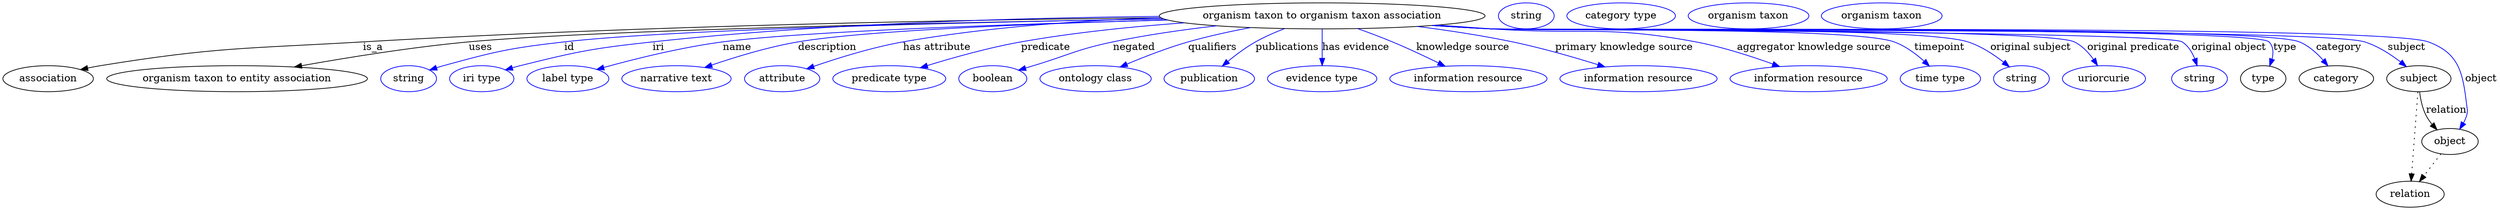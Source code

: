 digraph {
	graph [bb="0,0,3441.4,283"];
	node [label="\N"];
	"organism taxon to organism taxon association"	[height=0.5,
		label="organism taxon to organism taxon association",
		pos="1818.4,265",
		width=6.2467];
	association	[height=0.5,
		pos="62.394,178",
		width=1.7332];
	"organism taxon to organism taxon association" -> association	[label=is_a,
		lp="509.39,221.5",
		pos="e,106.89,190.69 1595.5,262.48 1332.4,259.68 881.74,251.7 495.39,229 334.12,219.53 292.81,222.21 133.39,196 128,195.11 122.41,194.04 \
116.84,192.88"];
	"organism taxon to entity association"	[height=0.5,
		pos="322.39,178",
		width=5.0009];
	"organism taxon to organism taxon association" -> "organism taxon to entity association"	[label=uses,
		lp="657.89,221.5",
		pos="e,401.36,194.21 1599.7,260.79 1311.8,255.98 820.9,245.67 641.39,229 563.24,221.74 475.16,207.47 411.38,196.02"];
	id	[color=blue,
		height=0.5,
		label=string,
		pos="558.39,178",
		width=1.0652];
	"organism taxon to organism taxon association" -> id	[color=blue,
		label=id,
		lp="780.39,221.5",
		pos="e,587.11,189.94 1599.4,260.83 1341.1,256.35 927.42,246.68 773.39,229 698.23,220.37 679.36,216.02 606.39,196 603.24,195.13 599.99,\
194.16 596.75,193.14",
		style=solid];
	iri	[color=blue,
		height=0.5,
		label="iri type",
		pos="659.39,178",
		width=1.2277];
	"organism taxon to organism taxon association" -> iri	[color=blue,
		label=iri,
		lp="902.39,221.5",
		pos="e,692,190.2 1593.2,264.35 1405.7,262.52 1132,254.91 894.39,229 812.67,220.09 792.15,215.93 712.39,196 708.96,195.14 705.43,194.18 \
701.89,193.17",
		style=solid];
	name	[color=blue,
		height=0.5,
		label="label type",
		pos="778.39,178",
		width=1.5707];
	"organism taxon to organism taxon association" -> name	[color=blue,
		label=name,
		lp="1010.4,221.5",
		pos="e,818.2,190.89 1604.5,259.33 1399.4,254.06 1104.5,244.18 990.39,229 934,221.5 870.68,205.55 828.04,193.67",
		style=solid];
	description	[color=blue,
		height=0.5,
		label="narrative text",
		pos="928.39,178",
		width=2.0943];
	"organism taxon to organism taxon association" -> description	[color=blue,
		label=description,
		lp="1134.9,221.5",
		pos="e,966.99,193.56 1604.6,259.42 1427,254.55 1188.8,245.25 1094.4,229 1053.9,222.04 1009.5,208.3 976.75,196.99",
		style=solid];
	"has attribute"	[color=blue,
		height=0.5,
		label=attribute,
		pos="1073.4,178",
		width=1.4443];
	"organism taxon to organism taxon association" -> "has attribute"	[color=blue,
		label="has attribute",
		lp="1286.4,221.5",
		pos="e,1107.2,191.7 1595.3,262.58 1487.1,258.83 1355.8,249.75 1239.4,229 1197,221.43 1150.1,206.69 1117,195.16",
		style=solid];
	predicate	[color=blue,
		height=0.5,
		label="predicate type",
		pos="1221.4,178",
		width=2.1665];
	"organism taxon to organism taxon association" -> predicate	[color=blue,
		label=predicate,
		lp="1436.4,221.5",
		pos="e,1264,193.2 1627.9,255.43 1556.8,250.27 1475.5,242.06 1402.4,229 1358.4,221.14 1309.6,207.36 1273.8,196.25",
		style=solid];
	negated	[color=blue,
		height=0.5,
		label=boolean,
		pos="1364.4,178",
		width=1.2999];
	"organism taxon to organism taxon association" -> negated	[color=blue,
		label=negated,
		lp="1558.4,221.5",
		pos="e,1399.6,189.93 1672.8,251.28 1626.7,245.94 1575.7,238.67 1529.4,229 1479.4,218.56 1468.2,210.87 1419.4,196 1416.1,194.99 1412.7,\
193.95 1409.2,192.9",
		style=solid];
	qualifiers	[color=blue,
		height=0.5,
		label="ontology class",
		pos="1505.4,178",
		width=2.1304];
	"organism taxon to organism taxon association" -> qualifiers	[color=blue,
		label=qualifiers,
		lp="1666.9,221.5",
		pos="e,1539.3,194.24 1719.7,248.82 1691.5,243.56 1661,236.94 1633.4,229 1604.5,220.71 1573.1,208.5 1548.7,198.21",
		style=solid];
	publications	[color=blue,
		height=0.5,
		label=publication,
		pos="1662.4,178",
		width=1.7332];
	"organism taxon to organism taxon association" -> publications	[color=blue,
		label=publications,
		lp="1770.4,221.5",
		pos="e,1680.4,195.45 1766.5,247.38 1753.1,242.24 1738.9,236.05 1726.4,229 1713,221.42 1699.3,211.19 1688.1,201.95",
		style=solid];
	"has evidence"	[color=blue,
		height=0.5,
		label="evidence type",
		pos="1818.4,178",
		width=2.0943];
	"organism taxon to organism taxon association" -> "has evidence"	[color=blue,
		label="has evidence",
		lp="1864.9,221.5",
		pos="e,1818.4,196.18 1818.4,246.8 1818.4,235.16 1818.4,219.55 1818.4,206.24",
		style=solid];
	"knowledge source"	[color=blue,
		height=0.5,
		label="information resource",
		pos="2020.4,178",
		width=3.015];
	"organism taxon to organism taxon association" -> "knowledge source"	[color=blue,
		label="knowledge source",
		lp="2012.9,221.5",
		pos="e,1988.1,195.37 1867.6,247.3 1883,241.78 1900,235.41 1915.4,229 1936.7,220.11 1959.9,209.19 1979.1,199.83",
		style=solid];
	"primary knowledge source"	[color=blue,
		height=0.5,
		label="information resource",
		pos="2255.4,178",
		width=3.015];
	"organism taxon to organism taxon association" -> "primary knowledge source"	[color=blue,
		label="primary knowledge source",
		lp="2235.4,221.5",
		pos="e,2209,194.37 1949.8,250.38 1992,244.97 2038.9,237.88 2081.4,229 2121.3,220.66 2165.4,207.94 2199.3,197.41",
		style=solid];
	"aggregator knowledge source"	[color=blue,
		height=0.5,
		label="information resource",
		pos="2490.4,178",
		width=3.015];
	"organism taxon to organism taxon association" -> "aggregator knowledge source"	[color=blue,
		label="aggregator knowledge source",
		lp="2497.9,221.5",
		pos="e,2450.4,194.85 1977.6,252.24 2002.6,250.45 2028.2,248.65 2052.4,247 2177.7,238.45 2211,252.34 2334.4,229 2370.8,222.11 2410.6,209.27 \
2440.9,198.32",
		style=solid];
	timepoint	[color=blue,
		height=0.5,
		label="time type",
		pos="2672.4,178",
		width=1.5346];
	"organism taxon to organism taxon association" -> timepoint	[color=blue,
		label=timepoint,
		lp="2671.4,221.5",
		pos="e,2657.3,195.36 1972.8,251.9 1999.4,250.07 2026.7,248.35 2052.4,247 2114.1,243.76 2550.3,250.07 2608.4,229 2623.9,223.38 2638.6,\
212.45 2650,202.24",
		style=solid];
	"original subject"	[color=blue,
		height=0.5,
		label=string,
		pos="2784.4,178",
		width=1.0652];
	"organism taxon to organism taxon association" -> "original subject"	[color=blue,
		label="original subject",
		lp="2797.4,221.5",
		pos="e,2767.7,194.44 1972.2,251.83 1998.9,250 2026.5,248.3 2052.4,247 2125.4,243.35 2640.8,251.37 2710.4,229 2728.5,223.19 2746.2,211.48 \
2759.8,200.86",
		style=solid];
	"original predicate"	[color=blue,
		height=0.5,
		label=uriorcurie,
		pos="2898.4,178",
		width=1.5887];
	"organism taxon to organism taxon association" -> "original predicate"	[color=blue,
		label="original predicate",
		lp="2938.9,221.5",
		pos="e,2889.5,196.26 1971.3,251.79 1998.3,249.94 2026.2,248.25 2052.4,247 2097.1,244.88 2817.2,248.58 2857.4,229 2868.2,223.73 2877.2,\
214.11 2883.9,204.7",
		style=solid];
	"original object"	[color=blue,
		height=0.5,
		label=string,
		pos="3030.4,178",
		width=1.0652];
	"organism taxon to organism taxon association" -> "original object"	[color=blue,
		label="original object",
		lp="3070.9,221.5",
		pos="e,3027.1,196.01 1970.6,251.75 1997.8,249.9 2025.9,248.21 2052.4,247 2078.9,245.79 2984.1,243.33 3006.4,229 3014.7,223.65 3020.2,\
214.53 3023.8,205.54",
		style=solid];
	type	[height=0.5,
		pos="3118.4,178",
		width=0.86659];
	"organism taxon to organism taxon association" -> type	[color=blue,
		label=type,
		lp="3148.4,221.5",
		pos="e,3127.3,195.56 1970.3,251.73 1997.6,249.87 2025.8,248.19 2052.4,247 2082.2,245.67 3105.5,250.27 3126.4,229 3132.5,222.78 3132.7,\
213.88 3130.6,205.3",
		style=solid];
	category	[height=0.5,
		pos="3219.4,178",
		width=1.4263];
	"organism taxon to organism taxon association" -> category	[color=blue,
		label=category,
		lp="3222.9,221.5",
		pos="e,3207.7,195.88 1970.3,251.71 1997.6,249.86 2025.8,248.18 2052.4,247 2114.3,244.25 3111.2,252.91 3168.4,229 3181.2,223.64 3192.6,\
213.4 3201.3,203.57",
		style=solid];
	subject	[height=0.5,
		pos="3333.4,178",
		width=1.2277];
	"organism taxon to organism taxon association" -> subject	[color=blue,
		label=subject,
		lp="3316.4,221.5",
		pos="e,3316.1,194.76 1970.3,251.69 1997.6,249.84 2025.8,248.16 2052.4,247 2119.3,244.07 3194.4,248.9 3258.4,229 3276.6,223.34 3294.4,\
211.76 3308.2,201.17",
		style=solid];
	object	[height=0.5,
		pos="3376.4,91",
		width=1.0832];
	"organism taxon to organism taxon association" -> object	[color=blue,
		label=object,
		lp="3419.4,178",
		pos="e,3389.8,108.09 1970,251.68 1997.4,249.83 2025.7,248.15 2052.4,247 2124.2,243.89 3278.9,253.78 3346.4,229 3388.9,213.4 3394.1,186.96 \
3399.4,142 3400.2,135.38 3401.3,133.39 3399.4,127 3398.4,123.55 3396.9,120.13 3395.1,116.85",
		style=solid];
	association_type	[color=blue,
		height=0.5,
		label=string,
		pos="2099.4,265",
		width=1.0652];
	association_category	[color=blue,
		height=0.5,
		label="category type",
		pos="2230.4,265",
		width=2.0762];
	subject -> object	[label=relation,
		lp="3371.4,134.5",
		pos="e,3358.5,107.23 3334.5,159.55 3335.7,149.57 3338.2,137.07 3343.4,127 3345.6,122.68 3348.5,118.52 3351.7,114.66"];
	relation	[height=0.5,
		pos="3321.4,18",
		width=1.2999];
	subject -> relation	[pos="e,3322.7,36.188 3332.1,159.79 3330,132.48 3326,78.994 3323.5,46.38",
		style=dotted];
	"organism taxon to organism taxon association_subject"	[color=blue,
		height=0.5,
		label="organism taxon",
		pos="2406.4,265",
		width=2.3109];
	object -> relation	[pos="e,3334.2,35.54 3363.9,73.889 3357,64.939 3348.2,53.617 3340.4,43.584",
		style=dotted];
	"organism taxon to organism taxon association_object"	[color=blue,
		height=0.5,
		label="organism taxon",
		pos="2590.4,265",
		width=2.3109];
}
